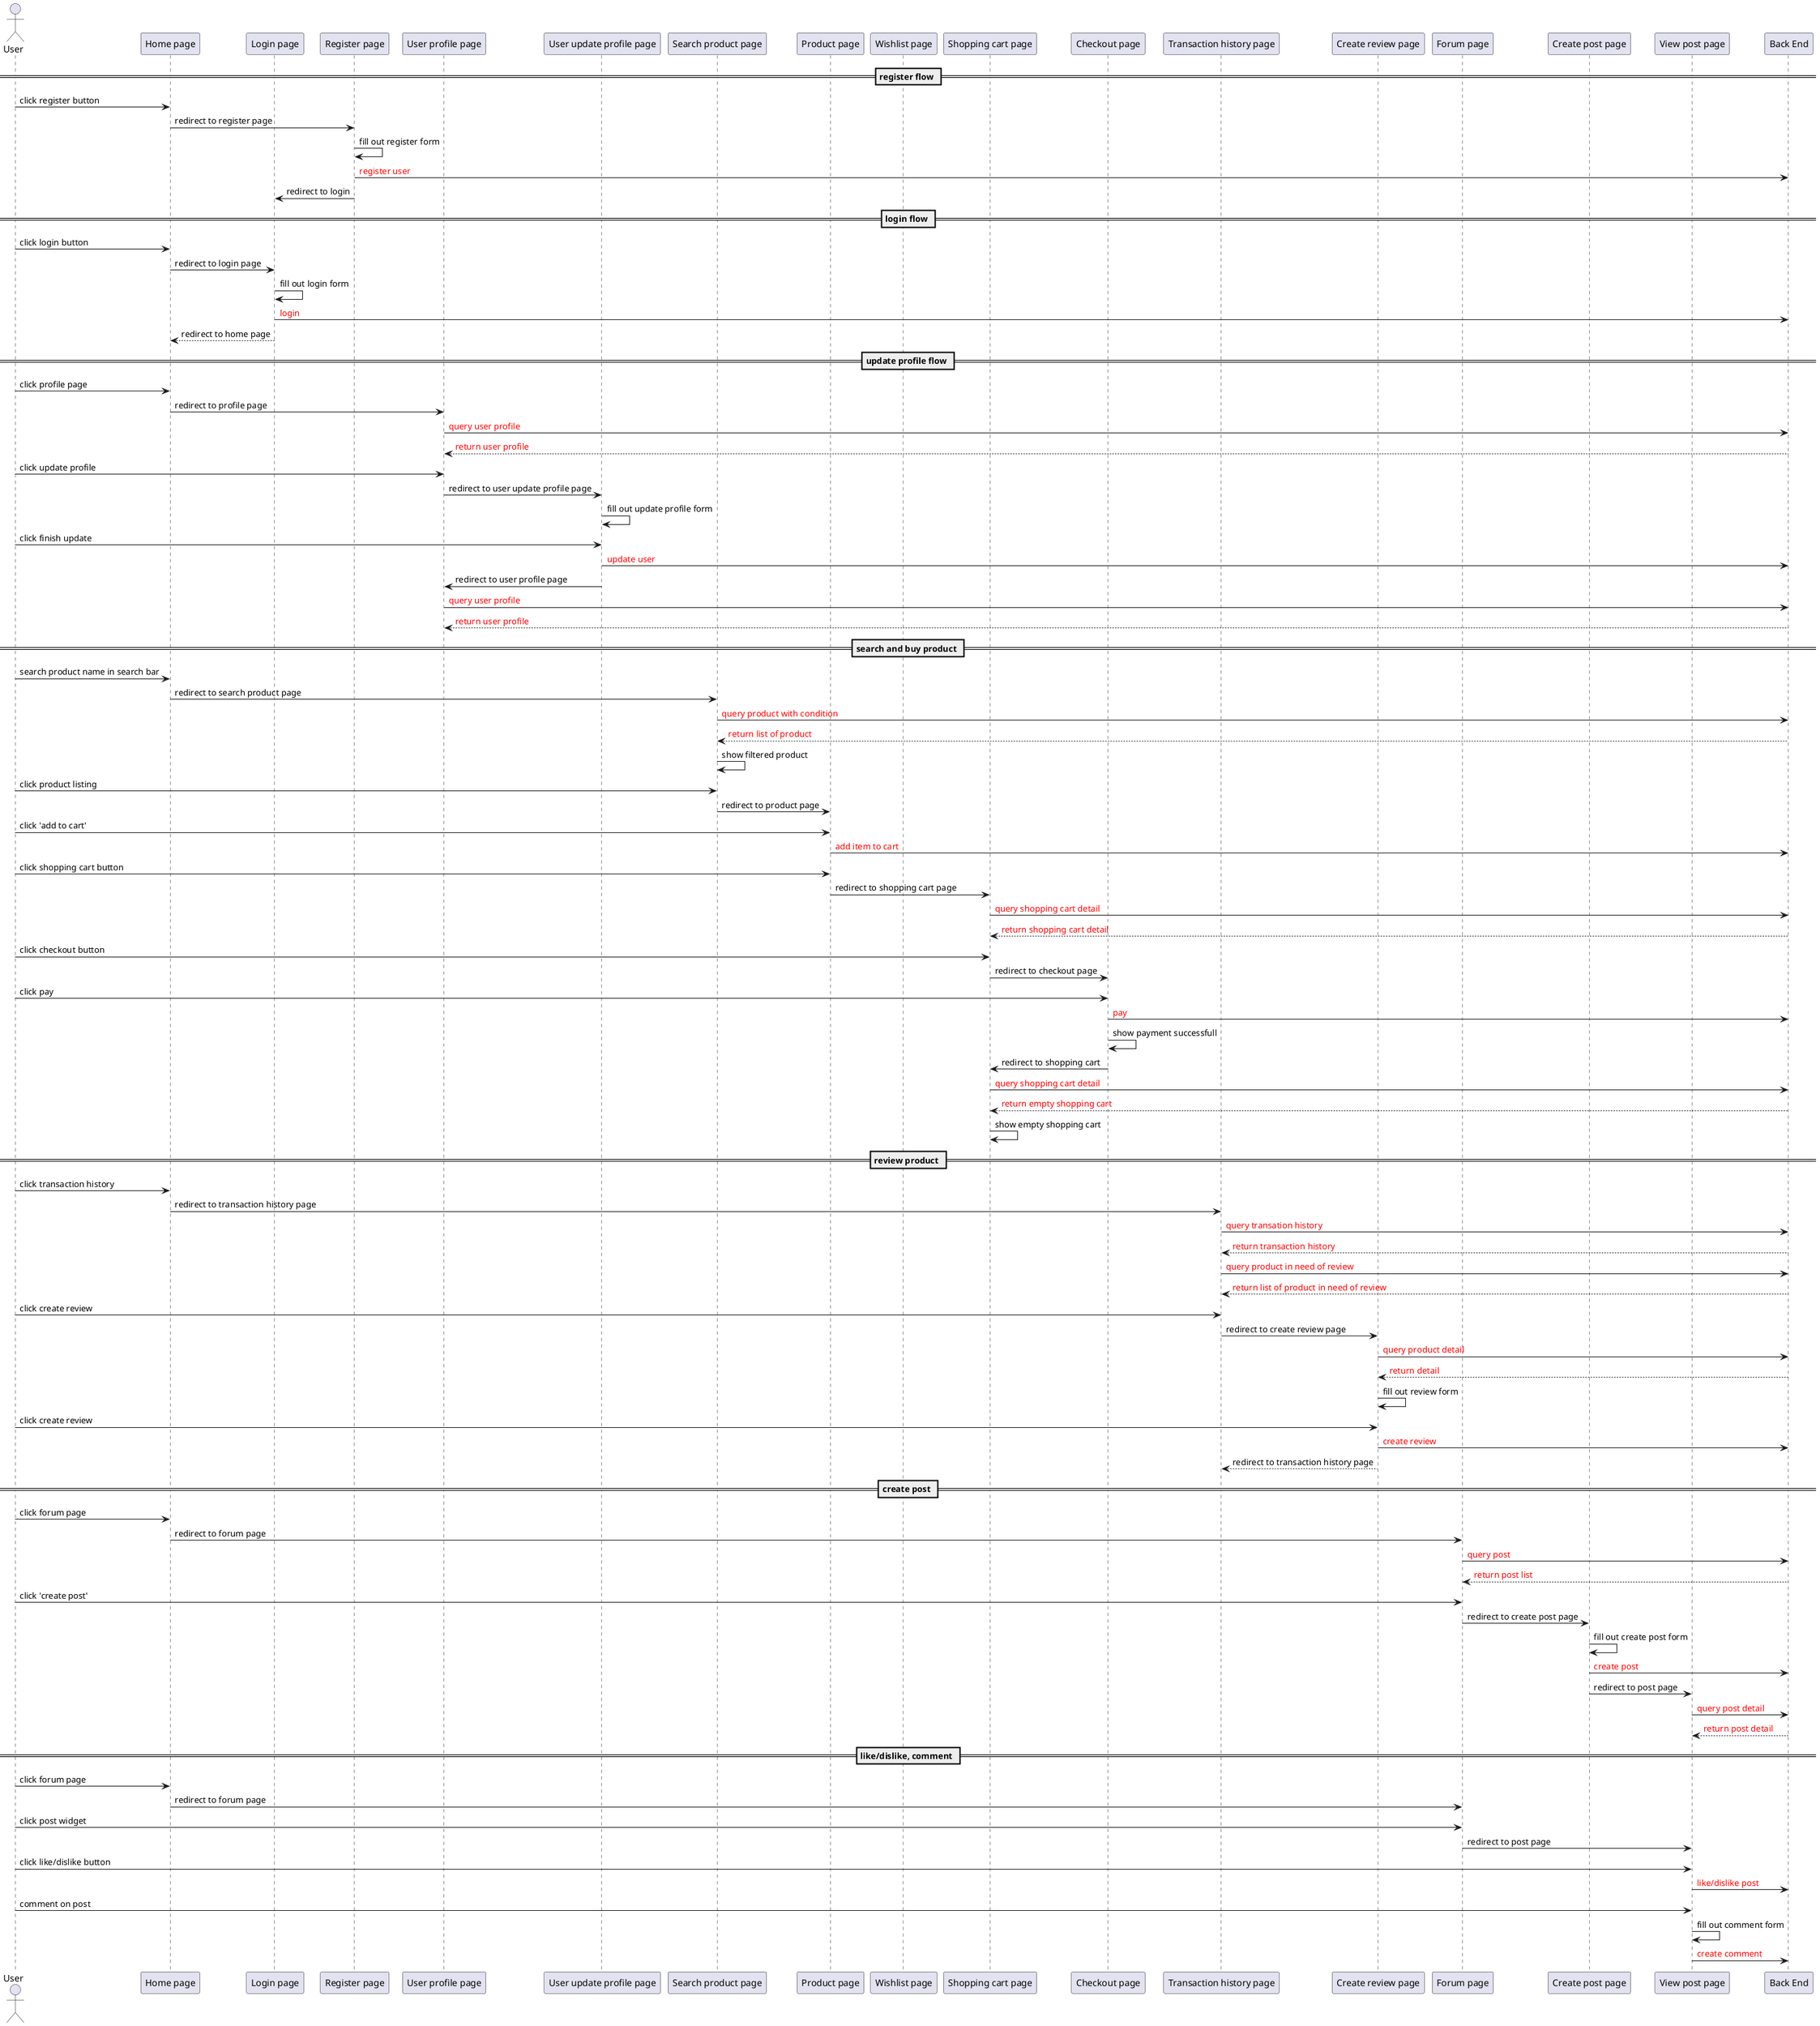 @startuml sequence diagram user perspective

Actor User as u

' Box "Front End" #LightBlue
Participant "Home page" as hp

' account management
Participant "Login page" as lp
Participant "Register page" as rp
Participant "User profile page" as upp
Participant "User update profile page" as uupp

' interaction with product
Participant "Search product page" as sip
Participant "Product page" as ip
Participant "Wishlist page" as wp
Participant "Shopping cart page" as scp
Participant "Checkout page" as cp

Participant "Transaction history page" as thp
Participant "Create review page" as crp

' discussion page
Participant "Forum page" as fp
Participant "Create post page" as cpp
Participant "View post page" as vpp
' end box

' backend
Participant "Back End" as be

== register flow ==
u -> hp : click register button
hp -> rp : redirect to register page
rp -> rp : fill out register form
rp -> be : <color:red>register user
rp -> lp : redirect to login

== login flow ==
u -> hp : click login button
hp -> lp : redirect to login page
lp -> lp : fill out login form
lp -> be : <color:red>login
hp <-- lp : redirect to home page

== update profile flow ==
u -> hp : click profile page
hp -> upp : redirect to profile page
upp -> be : <color:red>query user profile
upp <-- be : <color:red>return user profile
u -> upp : click update profile
upp -> uupp : redirect to user update profile page
uupp -> uupp : fill out update profile form
u -> uupp : click finish update
uupp -> be : <color:red>update user
upp <- uupp : redirect to user profile page
upp -> be : <color:red>query user profile
upp <-- be : <color:red>return user profile


== search and buy product ==
u -> hp : search product name in search bar
hp -> sip : redirect to search product page
sip -> be : <color:red>query product with condition
sip <-- be : <color:red>return list of product
sip -> sip : show filtered product
u -> sip : click product listing
sip -> ip : redirect to product page
u -> ip : click 'add to cart'
ip -> be : <color:red>add item to cart
u -> ip : click shopping cart button
ip -> scp : redirect to shopping cart page
scp -> be : <color:red>query shopping cart detail
scp <-- be : <color:red>return shopping cart detail
u -> scp : click checkout button
scp -> cp : redirect to checkout page
u -> cp : click pay
cp -> be : <color:red>pay
cp -> cp : show payment successfull
cp -> scp : redirect to shopping cart
scp -> be : <color:red>query shopping cart detail
scp <-- be : <color:red>return empty shopping cart
scp -> scp : show empty shopping cart

== review product ==
u -> hp : click transaction history
hp -> thp : redirect to transaction history page
thp -> be : <color:red>query transation history
thp <-- be : <color:red>return transaction history
thp -> be : <color:red>query product in need of review
thp <-- be : <color:red>return list of product in need of review
u -> thp : click create review
thp -> crp : redirect to create review page
crp -> be : <color:red>query product detail
crp <-- be : <color:red>return detail
crp -> crp : fill out review form
u -> crp : click create review
crp -> be : <color:red>create review
thp <-- crp : redirect to transaction history page

== create post ==
u -> hp : click forum page
hp -> fp : redirect to forum page
fp -> be : <color:red>query post
fp <-- be : <color:red>return post list
u -> fp : click 'create post'
fp -> cpp : redirect to create post page
cpp -> cpp : fill out create post form
cpp -> be : <color:red>create post
cpp -> vpp : redirect to post page
vpp -> be : <color:red>query post detail
vpp <-- be : <color:red>return post detail

== like/dislike, comment == 
u -> hp : click forum page
hp -> fp : redirect to forum page
u -> fp : click post widget
fp -> vpp : redirect to post page
u -> vpp : click like/dislike button
vpp -> be : <color:red>like/dislike post
u -> vpp : comment on post
vpp -> vpp : fill out comment form
vpp -> be : <color:red>create comment


@enduml